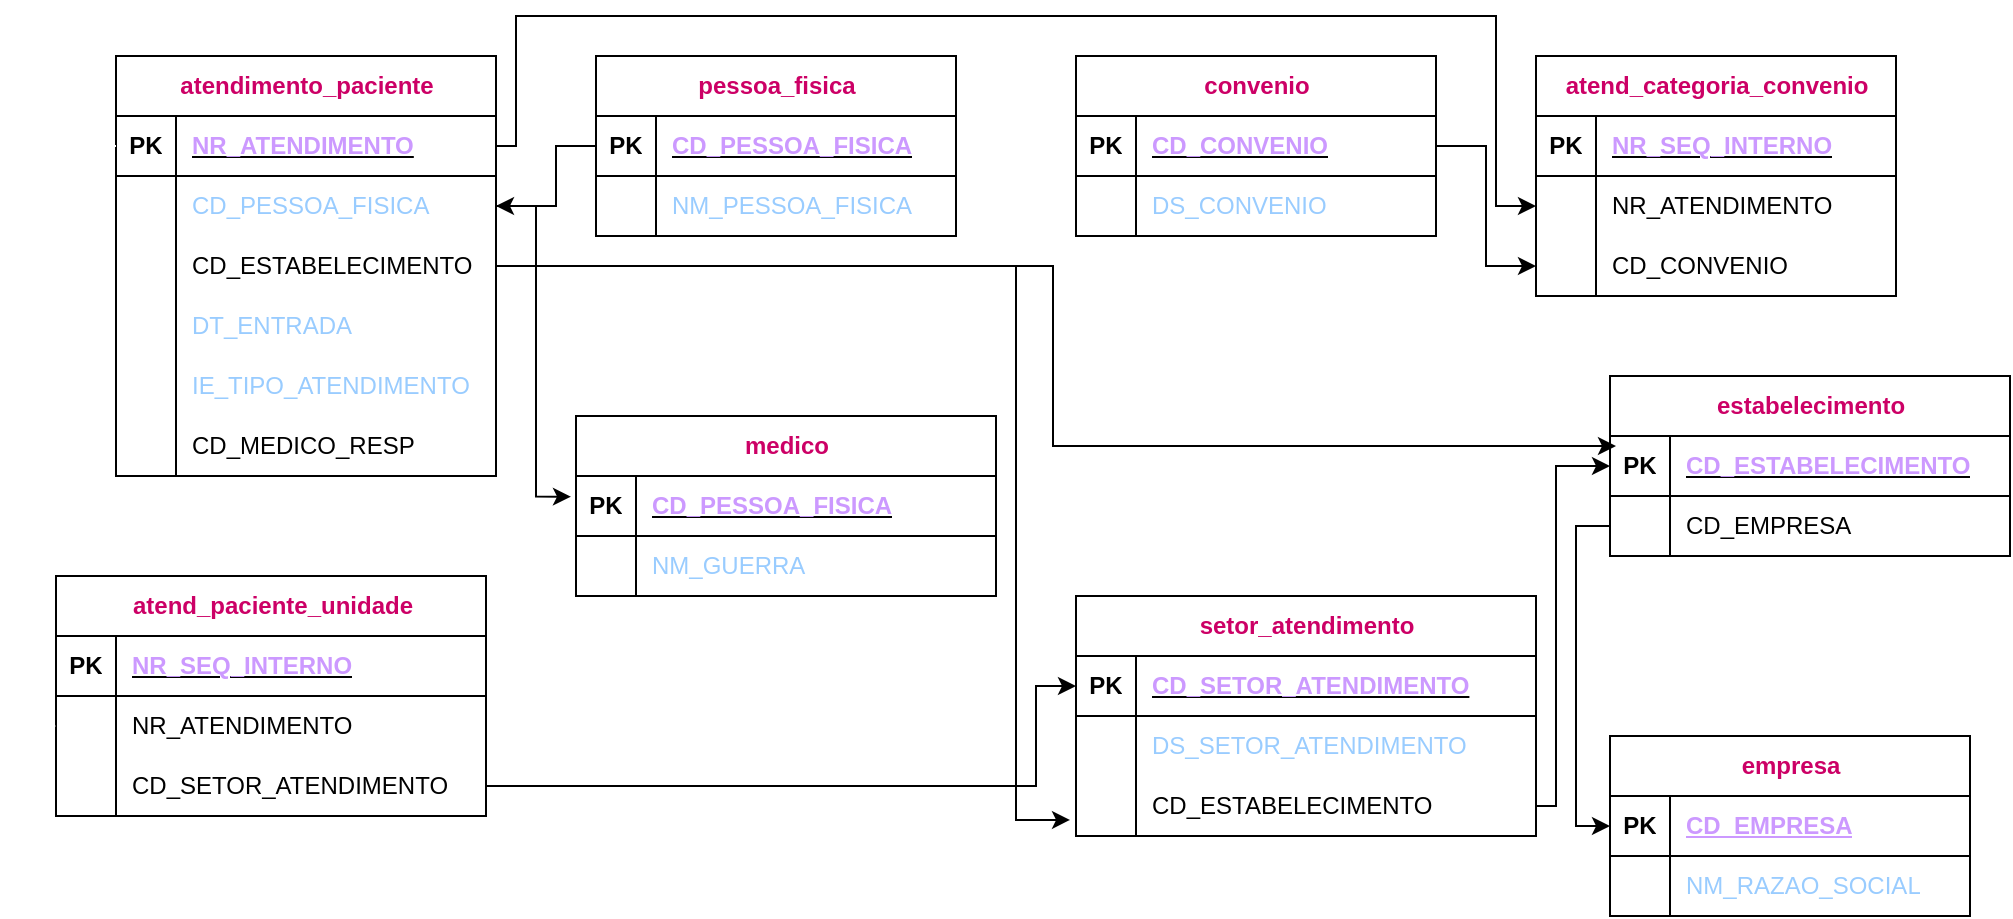 <mxfile version="21.5.0" type="github">
  <diagram name="Página-1" id="xwE3gCw2zt9sNgetXYCh">
    <mxGraphModel dx="1105" dy="508" grid="1" gridSize="10" guides="1" tooltips="1" connect="1" arrows="1" fold="1" page="1" pageScale="10" pageWidth="827" pageHeight="1169" math="0" shadow="0">
      <root>
        <mxCell id="0" />
        <mxCell id="1" parent="0" />
        <mxCell id="2dxyjzfSREotykZM_pI3-7" value="&lt;font color=&quot;#cc0066&quot;&gt;atendimento_paciente&lt;/font&gt;" style="shape=table;startSize=30;container=1;collapsible=1;childLayout=tableLayout;fixedRows=1;rowLines=0;fontStyle=1;align=center;resizeLast=1;html=1;" vertex="1" parent="1">
          <mxGeometry x="80" y="80" width="190" height="210" as="geometry" />
        </mxCell>
        <mxCell id="2dxyjzfSREotykZM_pI3-8" value="" style="shape=tableRow;horizontal=0;startSize=0;swimlaneHead=0;swimlaneBody=0;fillColor=none;collapsible=0;dropTarget=0;points=[[0,0.5],[1,0.5]];portConstraint=eastwest;top=0;left=0;right=0;bottom=1;" vertex="1" parent="2dxyjzfSREotykZM_pI3-7">
          <mxGeometry y="30" width="190" height="30" as="geometry" />
        </mxCell>
        <mxCell id="2dxyjzfSREotykZM_pI3-9" value="PK" style="shape=partialRectangle;connectable=0;fillColor=none;top=0;left=0;bottom=0;right=0;fontStyle=1;overflow=hidden;whiteSpace=wrap;html=1;" vertex="1" parent="2dxyjzfSREotykZM_pI3-8">
          <mxGeometry width="30" height="30" as="geometry">
            <mxRectangle width="30" height="30" as="alternateBounds" />
          </mxGeometry>
        </mxCell>
        <mxCell id="2dxyjzfSREotykZM_pI3-10" value="&lt;font color=&quot;#cc99ff&quot;&gt;NR_ATENDIMENTO&lt;/font&gt;" style="shape=partialRectangle;connectable=0;fillColor=none;top=0;left=0;bottom=0;right=0;align=left;spacingLeft=6;fontStyle=5;overflow=hidden;whiteSpace=wrap;html=1;" vertex="1" parent="2dxyjzfSREotykZM_pI3-8">
          <mxGeometry x="30" width="160" height="30" as="geometry">
            <mxRectangle width="160" height="30" as="alternateBounds" />
          </mxGeometry>
        </mxCell>
        <mxCell id="2dxyjzfSREotykZM_pI3-11" value="" style="shape=tableRow;horizontal=0;startSize=0;swimlaneHead=0;swimlaneBody=0;fillColor=none;collapsible=0;dropTarget=0;points=[[0,0.5],[1,0.5]];portConstraint=eastwest;top=0;left=0;right=0;bottom=0;" vertex="1" parent="2dxyjzfSREotykZM_pI3-7">
          <mxGeometry y="60" width="190" height="30" as="geometry" />
        </mxCell>
        <mxCell id="2dxyjzfSREotykZM_pI3-12" value="" style="shape=partialRectangle;connectable=0;fillColor=none;top=0;left=0;bottom=0;right=0;editable=1;overflow=hidden;whiteSpace=wrap;html=1;" vertex="1" parent="2dxyjzfSREotykZM_pI3-11">
          <mxGeometry width="30" height="30" as="geometry">
            <mxRectangle width="30" height="30" as="alternateBounds" />
          </mxGeometry>
        </mxCell>
        <mxCell id="2dxyjzfSREotykZM_pI3-13" value="&lt;font color=&quot;#99ccff&quot;&gt;CD_PESSOA_FISICA&lt;/font&gt;" style="shape=partialRectangle;connectable=0;fillColor=none;top=0;left=0;bottom=0;right=0;align=left;spacingLeft=6;overflow=hidden;whiteSpace=wrap;html=1;" vertex="1" parent="2dxyjzfSREotykZM_pI3-11">
          <mxGeometry x="30" width="160" height="30" as="geometry">
            <mxRectangle width="160" height="30" as="alternateBounds" />
          </mxGeometry>
        </mxCell>
        <mxCell id="2dxyjzfSREotykZM_pI3-14" value="" style="shape=tableRow;horizontal=0;startSize=0;swimlaneHead=0;swimlaneBody=0;fillColor=none;collapsible=0;dropTarget=0;points=[[0,0.5],[1,0.5]];portConstraint=eastwest;top=0;left=0;right=0;bottom=0;" vertex="1" parent="2dxyjzfSREotykZM_pI3-7">
          <mxGeometry y="90" width="190" height="30" as="geometry" />
        </mxCell>
        <mxCell id="2dxyjzfSREotykZM_pI3-15" value="" style="shape=partialRectangle;connectable=0;fillColor=none;top=0;left=0;bottom=0;right=0;editable=1;overflow=hidden;whiteSpace=wrap;html=1;" vertex="1" parent="2dxyjzfSREotykZM_pI3-14">
          <mxGeometry width="30" height="30" as="geometry">
            <mxRectangle width="30" height="30" as="alternateBounds" />
          </mxGeometry>
        </mxCell>
        <mxCell id="2dxyjzfSREotykZM_pI3-16" value="CD_ESTABELECIMENTO" style="shape=partialRectangle;connectable=0;fillColor=none;top=0;left=0;bottom=0;right=0;align=left;spacingLeft=6;overflow=hidden;whiteSpace=wrap;html=1;" vertex="1" parent="2dxyjzfSREotykZM_pI3-14">
          <mxGeometry x="30" width="160" height="30" as="geometry">
            <mxRectangle width="160" height="30" as="alternateBounds" />
          </mxGeometry>
        </mxCell>
        <mxCell id="2dxyjzfSREotykZM_pI3-17" value="" style="shape=tableRow;horizontal=0;startSize=0;swimlaneHead=0;swimlaneBody=0;fillColor=none;collapsible=0;dropTarget=0;points=[[0,0.5],[1,0.5]];portConstraint=eastwest;top=0;left=0;right=0;bottom=0;" vertex="1" parent="2dxyjzfSREotykZM_pI3-7">
          <mxGeometry y="120" width="190" height="30" as="geometry" />
        </mxCell>
        <mxCell id="2dxyjzfSREotykZM_pI3-18" value="" style="shape=partialRectangle;connectable=0;fillColor=none;top=0;left=0;bottom=0;right=0;editable=1;overflow=hidden;whiteSpace=wrap;html=1;" vertex="1" parent="2dxyjzfSREotykZM_pI3-17">
          <mxGeometry width="30" height="30" as="geometry">
            <mxRectangle width="30" height="30" as="alternateBounds" />
          </mxGeometry>
        </mxCell>
        <mxCell id="2dxyjzfSREotykZM_pI3-19" value="&lt;font color=&quot;#99ccff&quot;&gt;DT_ENTRADA&lt;/font&gt;" style="shape=partialRectangle;connectable=0;fillColor=none;top=0;left=0;bottom=0;right=0;align=left;spacingLeft=6;overflow=hidden;whiteSpace=wrap;html=1;" vertex="1" parent="2dxyjzfSREotykZM_pI3-17">
          <mxGeometry x="30" width="160" height="30" as="geometry">
            <mxRectangle width="160" height="30" as="alternateBounds" />
          </mxGeometry>
        </mxCell>
        <mxCell id="2dxyjzfSREotykZM_pI3-43" style="shape=tableRow;horizontal=0;startSize=0;swimlaneHead=0;swimlaneBody=0;fillColor=none;collapsible=0;dropTarget=0;points=[[0,0.5],[1,0.5]];portConstraint=eastwest;top=0;left=0;right=0;bottom=0;" vertex="1" parent="2dxyjzfSREotykZM_pI3-7">
          <mxGeometry y="150" width="190" height="30" as="geometry" />
        </mxCell>
        <mxCell id="2dxyjzfSREotykZM_pI3-44" style="shape=partialRectangle;connectable=0;fillColor=none;top=0;left=0;bottom=0;right=0;editable=1;overflow=hidden;whiteSpace=wrap;html=1;" vertex="1" parent="2dxyjzfSREotykZM_pI3-43">
          <mxGeometry width="30" height="30" as="geometry">
            <mxRectangle width="30" height="30" as="alternateBounds" />
          </mxGeometry>
        </mxCell>
        <mxCell id="2dxyjzfSREotykZM_pI3-45" value="&lt;font color=&quot;#99ccff&quot;&gt;IE_TIPO_ATENDIMENTO&lt;/font&gt;" style="shape=partialRectangle;connectable=0;fillColor=none;top=0;left=0;bottom=0;right=0;align=left;spacingLeft=6;overflow=hidden;whiteSpace=wrap;html=1;" vertex="1" parent="2dxyjzfSREotykZM_pI3-43">
          <mxGeometry x="30" width="160" height="30" as="geometry">
            <mxRectangle width="160" height="30" as="alternateBounds" />
          </mxGeometry>
        </mxCell>
        <mxCell id="2dxyjzfSREotykZM_pI3-40" style="shape=tableRow;horizontal=0;startSize=0;swimlaneHead=0;swimlaneBody=0;fillColor=none;collapsible=0;dropTarget=0;points=[[0,0.5],[1,0.5]];portConstraint=eastwest;top=0;left=0;right=0;bottom=0;" vertex="1" parent="2dxyjzfSREotykZM_pI3-7">
          <mxGeometry y="180" width="190" height="30" as="geometry" />
        </mxCell>
        <mxCell id="2dxyjzfSREotykZM_pI3-41" style="shape=partialRectangle;connectable=0;fillColor=none;top=0;left=0;bottom=0;right=0;editable=1;overflow=hidden;whiteSpace=wrap;html=1;" vertex="1" parent="2dxyjzfSREotykZM_pI3-40">
          <mxGeometry width="30" height="30" as="geometry">
            <mxRectangle width="30" height="30" as="alternateBounds" />
          </mxGeometry>
        </mxCell>
        <mxCell id="2dxyjzfSREotykZM_pI3-42" value="CD_MEDICO_RESP" style="shape=partialRectangle;connectable=0;fillColor=none;top=0;left=0;bottom=0;right=0;align=left;spacingLeft=6;overflow=hidden;whiteSpace=wrap;html=1;" vertex="1" parent="2dxyjzfSREotykZM_pI3-40">
          <mxGeometry x="30" width="160" height="30" as="geometry">
            <mxRectangle width="160" height="30" as="alternateBounds" />
          </mxGeometry>
        </mxCell>
        <mxCell id="2dxyjzfSREotykZM_pI3-20" value="&lt;font color=&quot;#cc0066&quot;&gt;pessoa_fisica&lt;/font&gt;" style="shape=table;startSize=30;container=1;collapsible=1;childLayout=tableLayout;fixedRows=1;rowLines=0;fontStyle=1;align=center;resizeLast=1;html=1;" vertex="1" parent="1">
          <mxGeometry x="320" y="80" width="180" height="90" as="geometry" />
        </mxCell>
        <mxCell id="2dxyjzfSREotykZM_pI3-21" value="" style="shape=tableRow;horizontal=0;startSize=0;swimlaneHead=0;swimlaneBody=0;fillColor=none;collapsible=0;dropTarget=0;points=[[0,0.5],[1,0.5]];portConstraint=eastwest;top=0;left=0;right=0;bottom=1;" vertex="1" parent="2dxyjzfSREotykZM_pI3-20">
          <mxGeometry y="30" width="180" height="30" as="geometry" />
        </mxCell>
        <mxCell id="2dxyjzfSREotykZM_pI3-22" value="PK" style="shape=partialRectangle;connectable=0;fillColor=none;top=0;left=0;bottom=0;right=0;fontStyle=1;overflow=hidden;whiteSpace=wrap;html=1;" vertex="1" parent="2dxyjzfSREotykZM_pI3-21">
          <mxGeometry width="30" height="30" as="geometry">
            <mxRectangle width="30" height="30" as="alternateBounds" />
          </mxGeometry>
        </mxCell>
        <mxCell id="2dxyjzfSREotykZM_pI3-23" value="&lt;font color=&quot;#cc99ff&quot;&gt;CD_PESSOA_FISICA&lt;/font&gt;" style="shape=partialRectangle;connectable=0;fillColor=none;top=0;left=0;bottom=0;right=0;align=left;spacingLeft=6;fontStyle=5;overflow=hidden;whiteSpace=wrap;html=1;" vertex="1" parent="2dxyjzfSREotykZM_pI3-21">
          <mxGeometry x="30" width="150" height="30" as="geometry">
            <mxRectangle width="150" height="30" as="alternateBounds" />
          </mxGeometry>
        </mxCell>
        <mxCell id="2dxyjzfSREotykZM_pI3-24" value="" style="shape=tableRow;horizontal=0;startSize=0;swimlaneHead=0;swimlaneBody=0;fillColor=none;collapsible=0;dropTarget=0;points=[[0,0.5],[1,0.5]];portConstraint=eastwest;top=0;left=0;right=0;bottom=0;" vertex="1" parent="2dxyjzfSREotykZM_pI3-20">
          <mxGeometry y="60" width="180" height="30" as="geometry" />
        </mxCell>
        <mxCell id="2dxyjzfSREotykZM_pI3-25" value="" style="shape=partialRectangle;connectable=0;fillColor=none;top=0;left=0;bottom=0;right=0;editable=1;overflow=hidden;whiteSpace=wrap;html=1;" vertex="1" parent="2dxyjzfSREotykZM_pI3-24">
          <mxGeometry width="30" height="30" as="geometry">
            <mxRectangle width="30" height="30" as="alternateBounds" />
          </mxGeometry>
        </mxCell>
        <mxCell id="2dxyjzfSREotykZM_pI3-26" value="&lt;font color=&quot;#99ccff&quot;&gt;NM_PESSOA_FISICA&lt;/font&gt;" style="shape=partialRectangle;connectable=0;fillColor=none;top=0;left=0;bottom=0;right=0;align=left;spacingLeft=6;overflow=hidden;whiteSpace=wrap;html=1;" vertex="1" parent="2dxyjzfSREotykZM_pI3-24">
          <mxGeometry x="30" width="150" height="30" as="geometry">
            <mxRectangle width="150" height="30" as="alternateBounds" />
          </mxGeometry>
        </mxCell>
        <mxCell id="2dxyjzfSREotykZM_pI3-46" value="&lt;font color=&quot;#cc0066&quot;&gt;medico&lt;/font&gt;" style="shape=table;startSize=30;container=1;collapsible=1;childLayout=tableLayout;fixedRows=1;rowLines=0;fontStyle=1;align=center;resizeLast=1;html=1;" vertex="1" parent="1">
          <mxGeometry x="310" y="260" width="210" height="90" as="geometry" />
        </mxCell>
        <mxCell id="2dxyjzfSREotykZM_pI3-47" value="" style="shape=tableRow;horizontal=0;startSize=0;swimlaneHead=0;swimlaneBody=0;fillColor=none;collapsible=0;dropTarget=0;points=[[0,0.5],[1,0.5]];portConstraint=eastwest;top=0;left=0;right=0;bottom=1;" vertex="1" parent="2dxyjzfSREotykZM_pI3-46">
          <mxGeometry y="30" width="210" height="30" as="geometry" />
        </mxCell>
        <mxCell id="2dxyjzfSREotykZM_pI3-48" value="PK" style="shape=partialRectangle;connectable=0;fillColor=none;top=0;left=0;bottom=0;right=0;fontStyle=1;overflow=hidden;whiteSpace=wrap;html=1;" vertex="1" parent="2dxyjzfSREotykZM_pI3-47">
          <mxGeometry width="30" height="30" as="geometry">
            <mxRectangle width="30" height="30" as="alternateBounds" />
          </mxGeometry>
        </mxCell>
        <mxCell id="2dxyjzfSREotykZM_pI3-49" value="&lt;font color=&quot;#cc99ff&quot;&gt;CD_PESSOA_FISICA&lt;/font&gt;" style="shape=partialRectangle;connectable=0;fillColor=none;top=0;left=0;bottom=0;right=0;align=left;spacingLeft=6;fontStyle=5;overflow=hidden;whiteSpace=wrap;html=1;" vertex="1" parent="2dxyjzfSREotykZM_pI3-47">
          <mxGeometry x="30" width="180" height="30" as="geometry">
            <mxRectangle width="180" height="30" as="alternateBounds" />
          </mxGeometry>
        </mxCell>
        <mxCell id="2dxyjzfSREotykZM_pI3-50" value="" style="shape=tableRow;horizontal=0;startSize=0;swimlaneHead=0;swimlaneBody=0;fillColor=none;collapsible=0;dropTarget=0;points=[[0,0.5],[1,0.5]];portConstraint=eastwest;top=0;left=0;right=0;bottom=0;" vertex="1" parent="2dxyjzfSREotykZM_pI3-46">
          <mxGeometry y="60" width="210" height="30" as="geometry" />
        </mxCell>
        <mxCell id="2dxyjzfSREotykZM_pI3-51" value="" style="shape=partialRectangle;connectable=0;fillColor=none;top=0;left=0;bottom=0;right=0;editable=1;overflow=hidden;whiteSpace=wrap;html=1;" vertex="1" parent="2dxyjzfSREotykZM_pI3-50">
          <mxGeometry width="30" height="30" as="geometry">
            <mxRectangle width="30" height="30" as="alternateBounds" />
          </mxGeometry>
        </mxCell>
        <mxCell id="2dxyjzfSREotykZM_pI3-52" value="&lt;font color=&quot;#99ccff&quot;&gt;NM_GUERRA&lt;/font&gt;" style="shape=partialRectangle;connectable=0;fillColor=none;top=0;left=0;bottom=0;right=0;align=left;spacingLeft=6;overflow=hidden;whiteSpace=wrap;html=1;" vertex="1" parent="2dxyjzfSREotykZM_pI3-50">
          <mxGeometry x="30" width="180" height="30" as="geometry">
            <mxRectangle width="180" height="30" as="alternateBounds" />
          </mxGeometry>
        </mxCell>
        <mxCell id="2dxyjzfSREotykZM_pI3-59" value="&lt;font color=&quot;#cc0066&quot;&gt;atend_paciente_unidade&lt;/font&gt;" style="shape=table;startSize=30;container=1;collapsible=1;childLayout=tableLayout;fixedRows=1;rowLines=0;fontStyle=1;align=center;resizeLast=1;html=1;" vertex="1" parent="1">
          <mxGeometry x="50" y="340" width="215" height="120" as="geometry" />
        </mxCell>
        <mxCell id="2dxyjzfSREotykZM_pI3-60" value="" style="shape=tableRow;horizontal=0;startSize=0;swimlaneHead=0;swimlaneBody=0;fillColor=none;collapsible=0;dropTarget=0;points=[[0,0.5],[1,0.5]];portConstraint=eastwest;top=0;left=0;right=0;bottom=1;" vertex="1" parent="2dxyjzfSREotykZM_pI3-59">
          <mxGeometry y="30" width="215" height="30" as="geometry" />
        </mxCell>
        <mxCell id="2dxyjzfSREotykZM_pI3-61" value="PK" style="shape=partialRectangle;connectable=0;fillColor=none;top=0;left=0;bottom=0;right=0;fontStyle=1;overflow=hidden;whiteSpace=wrap;html=1;" vertex="1" parent="2dxyjzfSREotykZM_pI3-60">
          <mxGeometry width="30" height="30" as="geometry">
            <mxRectangle width="30" height="30" as="alternateBounds" />
          </mxGeometry>
        </mxCell>
        <mxCell id="2dxyjzfSREotykZM_pI3-62" value="&lt;font color=&quot;#cc99ff&quot;&gt;NR_SEQ_INTERNO&lt;/font&gt;" style="shape=partialRectangle;connectable=0;fillColor=none;top=0;left=0;bottom=0;right=0;align=left;spacingLeft=6;fontStyle=5;overflow=hidden;whiteSpace=wrap;html=1;" vertex="1" parent="2dxyjzfSREotykZM_pI3-60">
          <mxGeometry x="30" width="185" height="30" as="geometry">
            <mxRectangle width="185" height="30" as="alternateBounds" />
          </mxGeometry>
        </mxCell>
        <mxCell id="2dxyjzfSREotykZM_pI3-63" value="" style="shape=tableRow;horizontal=0;startSize=0;swimlaneHead=0;swimlaneBody=0;fillColor=none;collapsible=0;dropTarget=0;points=[[0,0.5],[1,0.5]];portConstraint=eastwest;top=0;left=0;right=0;bottom=0;" vertex="1" parent="2dxyjzfSREotykZM_pI3-59">
          <mxGeometry y="60" width="215" height="30" as="geometry" />
        </mxCell>
        <mxCell id="2dxyjzfSREotykZM_pI3-64" value="" style="shape=partialRectangle;connectable=0;fillColor=none;top=0;left=0;bottom=0;right=0;editable=1;overflow=hidden;whiteSpace=wrap;html=1;" vertex="1" parent="2dxyjzfSREotykZM_pI3-63">
          <mxGeometry width="30" height="30" as="geometry">
            <mxRectangle width="30" height="30" as="alternateBounds" />
          </mxGeometry>
        </mxCell>
        <mxCell id="2dxyjzfSREotykZM_pI3-65" value="NR_ATENDIMENTO" style="shape=partialRectangle;connectable=0;fillColor=none;top=0;left=0;bottom=0;right=0;align=left;spacingLeft=6;overflow=hidden;whiteSpace=wrap;html=1;" vertex="1" parent="2dxyjzfSREotykZM_pI3-63">
          <mxGeometry x="30" width="185" height="30" as="geometry">
            <mxRectangle width="185" height="30" as="alternateBounds" />
          </mxGeometry>
        </mxCell>
        <mxCell id="2dxyjzfSREotykZM_pI3-66" value="" style="shape=tableRow;horizontal=0;startSize=0;swimlaneHead=0;swimlaneBody=0;fillColor=none;collapsible=0;dropTarget=0;points=[[0,0.5],[1,0.5]];portConstraint=eastwest;top=0;left=0;right=0;bottom=0;" vertex="1" parent="2dxyjzfSREotykZM_pI3-59">
          <mxGeometry y="90" width="215" height="30" as="geometry" />
        </mxCell>
        <mxCell id="2dxyjzfSREotykZM_pI3-67" value="" style="shape=partialRectangle;connectable=0;fillColor=none;top=0;left=0;bottom=0;right=0;editable=1;overflow=hidden;whiteSpace=wrap;html=1;" vertex="1" parent="2dxyjzfSREotykZM_pI3-66">
          <mxGeometry width="30" height="30" as="geometry">
            <mxRectangle width="30" height="30" as="alternateBounds" />
          </mxGeometry>
        </mxCell>
        <mxCell id="2dxyjzfSREotykZM_pI3-68" value="CD_SETOR_ATENDIMENTO" style="shape=partialRectangle;connectable=0;fillColor=none;top=0;left=0;bottom=0;right=0;align=left;spacingLeft=6;overflow=hidden;whiteSpace=wrap;html=1;" vertex="1" parent="2dxyjzfSREotykZM_pI3-66">
          <mxGeometry x="30" width="185" height="30" as="geometry">
            <mxRectangle width="185" height="30" as="alternateBounds" />
          </mxGeometry>
        </mxCell>
        <mxCell id="2dxyjzfSREotykZM_pI3-72" value="&lt;font color=&quot;#cc0066&quot;&gt;convenio&lt;/font&gt;" style="shape=table;startSize=30;container=1;collapsible=1;childLayout=tableLayout;fixedRows=1;rowLines=0;fontStyle=1;align=center;resizeLast=1;html=1;" vertex="1" parent="1">
          <mxGeometry x="560" y="80" width="180" height="90" as="geometry" />
        </mxCell>
        <mxCell id="2dxyjzfSREotykZM_pI3-73" value="" style="shape=tableRow;horizontal=0;startSize=0;swimlaneHead=0;swimlaneBody=0;fillColor=none;collapsible=0;dropTarget=0;points=[[0,0.5],[1,0.5]];portConstraint=eastwest;top=0;left=0;right=0;bottom=1;" vertex="1" parent="2dxyjzfSREotykZM_pI3-72">
          <mxGeometry y="30" width="180" height="30" as="geometry" />
        </mxCell>
        <mxCell id="2dxyjzfSREotykZM_pI3-74" value="PK" style="shape=partialRectangle;connectable=0;fillColor=none;top=0;left=0;bottom=0;right=0;fontStyle=1;overflow=hidden;whiteSpace=wrap;html=1;" vertex="1" parent="2dxyjzfSREotykZM_pI3-73">
          <mxGeometry width="30" height="30" as="geometry">
            <mxRectangle width="30" height="30" as="alternateBounds" />
          </mxGeometry>
        </mxCell>
        <mxCell id="2dxyjzfSREotykZM_pI3-75" value="&lt;font color=&quot;#cc99ff&quot;&gt;CD_CONVENIO&lt;/font&gt;" style="shape=partialRectangle;connectable=0;fillColor=none;top=0;left=0;bottom=0;right=0;align=left;spacingLeft=6;fontStyle=5;overflow=hidden;whiteSpace=wrap;html=1;" vertex="1" parent="2dxyjzfSREotykZM_pI3-73">
          <mxGeometry x="30" width="150" height="30" as="geometry">
            <mxRectangle width="150" height="30" as="alternateBounds" />
          </mxGeometry>
        </mxCell>
        <mxCell id="2dxyjzfSREotykZM_pI3-76" value="" style="shape=tableRow;horizontal=0;startSize=0;swimlaneHead=0;swimlaneBody=0;fillColor=none;collapsible=0;dropTarget=0;points=[[0,0.5],[1,0.5]];portConstraint=eastwest;top=0;left=0;right=0;bottom=0;" vertex="1" parent="2dxyjzfSREotykZM_pI3-72">
          <mxGeometry y="60" width="180" height="30" as="geometry" />
        </mxCell>
        <mxCell id="2dxyjzfSREotykZM_pI3-77" value="" style="shape=partialRectangle;connectable=0;fillColor=none;top=0;left=0;bottom=0;right=0;editable=1;overflow=hidden;whiteSpace=wrap;html=1;" vertex="1" parent="2dxyjzfSREotykZM_pI3-76">
          <mxGeometry width="30" height="30" as="geometry">
            <mxRectangle width="30" height="30" as="alternateBounds" />
          </mxGeometry>
        </mxCell>
        <mxCell id="2dxyjzfSREotykZM_pI3-78" value="&lt;font color=&quot;#99ccff&quot;&gt;DS_CONVENIO&lt;/font&gt;" style="shape=partialRectangle;connectable=0;fillColor=none;top=0;left=0;bottom=0;right=0;align=left;spacingLeft=6;overflow=hidden;whiteSpace=wrap;html=1;" vertex="1" parent="2dxyjzfSREotykZM_pI3-76">
          <mxGeometry x="30" width="150" height="30" as="geometry">
            <mxRectangle width="150" height="30" as="alternateBounds" />
          </mxGeometry>
        </mxCell>
        <mxCell id="2dxyjzfSREotykZM_pI3-85" value="&lt;font color=&quot;#cc0066&quot;&gt;setor_atendimento&lt;/font&gt;" style="shape=table;startSize=30;container=1;collapsible=1;childLayout=tableLayout;fixedRows=1;rowLines=0;fontStyle=1;align=center;resizeLast=1;html=1;" vertex="1" parent="1">
          <mxGeometry x="560" y="350" width="230" height="120" as="geometry">
            <mxRectangle x="560" y="350" width="150" height="30" as="alternateBounds" />
          </mxGeometry>
        </mxCell>
        <mxCell id="2dxyjzfSREotykZM_pI3-86" value="" style="shape=tableRow;horizontal=0;startSize=0;swimlaneHead=0;swimlaneBody=0;fillColor=none;collapsible=0;dropTarget=0;points=[[0,0.5],[1,0.5]];portConstraint=eastwest;top=0;left=0;right=0;bottom=1;" vertex="1" parent="2dxyjzfSREotykZM_pI3-85">
          <mxGeometry y="30" width="230" height="30" as="geometry" />
        </mxCell>
        <mxCell id="2dxyjzfSREotykZM_pI3-87" value="PK" style="shape=partialRectangle;connectable=0;fillColor=none;top=0;left=0;bottom=0;right=0;fontStyle=1;overflow=hidden;whiteSpace=wrap;html=1;" vertex="1" parent="2dxyjzfSREotykZM_pI3-86">
          <mxGeometry width="30" height="30" as="geometry">
            <mxRectangle width="30" height="30" as="alternateBounds" />
          </mxGeometry>
        </mxCell>
        <mxCell id="2dxyjzfSREotykZM_pI3-88" value="&lt;font color=&quot;#cc99ff&quot;&gt;CD_SETOR_ATENDIMENTO&lt;/font&gt;" style="shape=partialRectangle;connectable=0;fillColor=none;top=0;left=0;bottom=0;right=0;align=left;spacingLeft=6;fontStyle=5;overflow=hidden;whiteSpace=wrap;html=1;" vertex="1" parent="2dxyjzfSREotykZM_pI3-86">
          <mxGeometry x="30" width="200" height="30" as="geometry">
            <mxRectangle width="200" height="30" as="alternateBounds" />
          </mxGeometry>
        </mxCell>
        <mxCell id="2dxyjzfSREotykZM_pI3-89" value="" style="shape=tableRow;horizontal=0;startSize=0;swimlaneHead=0;swimlaneBody=0;fillColor=none;collapsible=0;dropTarget=0;points=[[0,0.5],[1,0.5]];portConstraint=eastwest;top=0;left=0;right=0;bottom=0;" vertex="1" parent="2dxyjzfSREotykZM_pI3-85">
          <mxGeometry y="60" width="230" height="30" as="geometry" />
        </mxCell>
        <mxCell id="2dxyjzfSREotykZM_pI3-90" value="" style="shape=partialRectangle;connectable=0;fillColor=none;top=0;left=0;bottom=0;right=0;editable=1;overflow=hidden;whiteSpace=wrap;html=1;" vertex="1" parent="2dxyjzfSREotykZM_pI3-89">
          <mxGeometry width="30" height="30" as="geometry">
            <mxRectangle width="30" height="30" as="alternateBounds" />
          </mxGeometry>
        </mxCell>
        <mxCell id="2dxyjzfSREotykZM_pI3-91" value="&lt;font color=&quot;#99ccff&quot;&gt;DS_SETOR_ATENDIMENTO&lt;/font&gt;" style="shape=partialRectangle;connectable=0;fillColor=none;top=0;left=0;bottom=0;right=0;align=left;spacingLeft=6;overflow=hidden;whiteSpace=wrap;html=1;" vertex="1" parent="2dxyjzfSREotykZM_pI3-89">
          <mxGeometry x="30" width="200" height="30" as="geometry">
            <mxRectangle width="200" height="30" as="alternateBounds" />
          </mxGeometry>
        </mxCell>
        <mxCell id="2dxyjzfSREotykZM_pI3-148" style="shape=tableRow;horizontal=0;startSize=0;swimlaneHead=0;swimlaneBody=0;fillColor=none;collapsible=0;dropTarget=0;points=[[0,0.5],[1,0.5]];portConstraint=eastwest;top=0;left=0;right=0;bottom=0;" vertex="1" parent="2dxyjzfSREotykZM_pI3-85">
          <mxGeometry y="90" width="230" height="30" as="geometry" />
        </mxCell>
        <mxCell id="2dxyjzfSREotykZM_pI3-149" style="shape=partialRectangle;connectable=0;fillColor=none;top=0;left=0;bottom=0;right=0;editable=1;overflow=hidden;whiteSpace=wrap;html=1;" vertex="1" parent="2dxyjzfSREotykZM_pI3-148">
          <mxGeometry width="30" height="30" as="geometry">
            <mxRectangle width="30" height="30" as="alternateBounds" />
          </mxGeometry>
        </mxCell>
        <mxCell id="2dxyjzfSREotykZM_pI3-150" value="CD_ESTABELECIMENTO" style="shape=partialRectangle;connectable=0;fillColor=none;top=0;left=0;bottom=0;right=0;align=left;spacingLeft=6;overflow=hidden;whiteSpace=wrap;html=1;" vertex="1" parent="2dxyjzfSREotykZM_pI3-148">
          <mxGeometry x="30" width="200" height="30" as="geometry">
            <mxRectangle width="200" height="30" as="alternateBounds" />
          </mxGeometry>
        </mxCell>
        <mxCell id="2dxyjzfSREotykZM_pI3-98" value="&lt;font color=&quot;#cc0066&quot;&gt;atend_categoria_convenio&lt;/font&gt;" style="shape=table;startSize=30;container=1;collapsible=1;childLayout=tableLayout;fixedRows=1;rowLines=0;fontStyle=1;align=center;resizeLast=1;html=1;" vertex="1" parent="1">
          <mxGeometry x="790" y="80" width="180" height="120" as="geometry" />
        </mxCell>
        <mxCell id="2dxyjzfSREotykZM_pI3-99" value="" style="shape=tableRow;horizontal=0;startSize=0;swimlaneHead=0;swimlaneBody=0;fillColor=none;collapsible=0;dropTarget=0;points=[[0,0.5],[1,0.5]];portConstraint=eastwest;top=0;left=0;right=0;bottom=1;" vertex="1" parent="2dxyjzfSREotykZM_pI3-98">
          <mxGeometry y="30" width="180" height="30" as="geometry" />
        </mxCell>
        <mxCell id="2dxyjzfSREotykZM_pI3-100" value="PK" style="shape=partialRectangle;connectable=0;fillColor=none;top=0;left=0;bottom=0;right=0;fontStyle=1;overflow=hidden;whiteSpace=wrap;html=1;" vertex="1" parent="2dxyjzfSREotykZM_pI3-99">
          <mxGeometry width="30" height="30" as="geometry">
            <mxRectangle width="30" height="30" as="alternateBounds" />
          </mxGeometry>
        </mxCell>
        <mxCell id="2dxyjzfSREotykZM_pI3-101" value="&lt;font color=&quot;#cc99ff&quot;&gt;NR_SEQ_INTERNO&lt;/font&gt;" style="shape=partialRectangle;connectable=0;fillColor=none;top=0;left=0;bottom=0;right=0;align=left;spacingLeft=6;fontStyle=5;overflow=hidden;whiteSpace=wrap;html=1;" vertex="1" parent="2dxyjzfSREotykZM_pI3-99">
          <mxGeometry x="30" width="150" height="30" as="geometry">
            <mxRectangle width="150" height="30" as="alternateBounds" />
          </mxGeometry>
        </mxCell>
        <mxCell id="2dxyjzfSREotykZM_pI3-102" value="" style="shape=tableRow;horizontal=0;startSize=0;swimlaneHead=0;swimlaneBody=0;fillColor=none;collapsible=0;dropTarget=0;points=[[0,0.5],[1,0.5]];portConstraint=eastwest;top=0;left=0;right=0;bottom=0;" vertex="1" parent="2dxyjzfSREotykZM_pI3-98">
          <mxGeometry y="60" width="180" height="30" as="geometry" />
        </mxCell>
        <mxCell id="2dxyjzfSREotykZM_pI3-103" value="" style="shape=partialRectangle;connectable=0;fillColor=none;top=0;left=0;bottom=0;right=0;editable=1;overflow=hidden;whiteSpace=wrap;html=1;" vertex="1" parent="2dxyjzfSREotykZM_pI3-102">
          <mxGeometry width="30" height="30" as="geometry">
            <mxRectangle width="30" height="30" as="alternateBounds" />
          </mxGeometry>
        </mxCell>
        <mxCell id="2dxyjzfSREotykZM_pI3-104" value="NR_ATENDIMENTO" style="shape=partialRectangle;connectable=0;fillColor=none;top=0;left=0;bottom=0;right=0;align=left;spacingLeft=6;overflow=hidden;whiteSpace=wrap;html=1;" vertex="1" parent="2dxyjzfSREotykZM_pI3-102">
          <mxGeometry x="30" width="150" height="30" as="geometry">
            <mxRectangle width="150" height="30" as="alternateBounds" />
          </mxGeometry>
        </mxCell>
        <mxCell id="2dxyjzfSREotykZM_pI3-105" value="" style="shape=tableRow;horizontal=0;startSize=0;swimlaneHead=0;swimlaneBody=0;fillColor=none;collapsible=0;dropTarget=0;points=[[0,0.5],[1,0.5]];portConstraint=eastwest;top=0;left=0;right=0;bottom=0;" vertex="1" parent="2dxyjzfSREotykZM_pI3-98">
          <mxGeometry y="90" width="180" height="30" as="geometry" />
        </mxCell>
        <mxCell id="2dxyjzfSREotykZM_pI3-106" value="" style="shape=partialRectangle;connectable=0;fillColor=none;top=0;left=0;bottom=0;right=0;editable=1;overflow=hidden;whiteSpace=wrap;html=1;" vertex="1" parent="2dxyjzfSREotykZM_pI3-105">
          <mxGeometry width="30" height="30" as="geometry">
            <mxRectangle width="30" height="30" as="alternateBounds" />
          </mxGeometry>
        </mxCell>
        <mxCell id="2dxyjzfSREotykZM_pI3-107" value="CD_CONVENIO" style="shape=partialRectangle;connectable=0;fillColor=none;top=0;left=0;bottom=0;right=0;align=left;spacingLeft=6;overflow=hidden;whiteSpace=wrap;html=1;" vertex="1" parent="2dxyjzfSREotykZM_pI3-105">
          <mxGeometry x="30" width="150" height="30" as="geometry">
            <mxRectangle width="150" height="30" as="alternateBounds" />
          </mxGeometry>
        </mxCell>
        <mxCell id="2dxyjzfSREotykZM_pI3-124" style="edgeStyle=orthogonalEdgeStyle;rounded=0;orthogonalLoop=1;jettySize=auto;html=1;exitX=1;exitY=0.5;exitDx=0;exitDy=0;entryX=0;entryY=0.5;entryDx=0;entryDy=0;" edge="1" parent="1" source="2dxyjzfSREotykZM_pI3-73" target="2dxyjzfSREotykZM_pI3-105">
          <mxGeometry relative="1" as="geometry" />
        </mxCell>
        <mxCell id="2dxyjzfSREotykZM_pI3-128" style="edgeStyle=orthogonalEdgeStyle;rounded=0;orthogonalLoop=1;jettySize=auto;html=1;exitX=0;exitY=0.5;exitDx=0;exitDy=0;" edge="1" parent="1" source="2dxyjzfSREotykZM_pI3-21" target="2dxyjzfSREotykZM_pI3-11">
          <mxGeometry relative="1" as="geometry">
            <Array as="points">
              <mxPoint x="300" y="125" />
              <mxPoint x="300" y="155" />
            </Array>
          </mxGeometry>
        </mxCell>
        <mxCell id="2dxyjzfSREotykZM_pI3-130" style="edgeStyle=orthogonalEdgeStyle;rounded=0;orthogonalLoop=1;jettySize=auto;html=1;exitX=0;exitY=0.5;exitDx=0;exitDy=0;entryX=0;entryY=0.5;entryDx=0;entryDy=0;strokeColor=#FFFFFF;" edge="1" parent="1" source="2dxyjzfSREotykZM_pI3-8" target="2dxyjzfSREotykZM_pI3-63">
          <mxGeometry relative="1" as="geometry" />
        </mxCell>
        <mxCell id="2dxyjzfSREotykZM_pI3-132" style="edgeStyle=orthogonalEdgeStyle;rounded=0;orthogonalLoop=1;jettySize=auto;html=1;exitX=1;exitY=0.5;exitDx=0;exitDy=0;entryX=-0.012;entryY=0.344;entryDx=0;entryDy=0;entryPerimeter=0;" edge="1" parent="1" source="2dxyjzfSREotykZM_pI3-11" target="2dxyjzfSREotykZM_pI3-47">
          <mxGeometry relative="1" as="geometry">
            <mxPoint x="310" y="300" as="targetPoint" />
            <Array as="points">
              <mxPoint x="290" y="155" />
              <mxPoint x="290" y="300" />
            </Array>
          </mxGeometry>
        </mxCell>
        <mxCell id="2dxyjzfSREotykZM_pI3-133" style="edgeStyle=orthogonalEdgeStyle;rounded=0;orthogonalLoop=1;jettySize=auto;html=1;exitX=1;exitY=0.5;exitDx=0;exitDy=0;entryX=0;entryY=0.5;entryDx=0;entryDy=0;" edge="1" parent="1" source="2dxyjzfSREotykZM_pI3-8" target="2dxyjzfSREotykZM_pI3-102">
          <mxGeometry relative="1" as="geometry">
            <Array as="points">
              <mxPoint x="280" y="125" />
              <mxPoint x="280" y="60" />
              <mxPoint x="770" y="60" />
              <mxPoint x="770" y="155" />
            </Array>
          </mxGeometry>
        </mxCell>
        <mxCell id="2dxyjzfSREotykZM_pI3-134" style="edgeStyle=orthogonalEdgeStyle;rounded=0;orthogonalLoop=1;jettySize=auto;html=1;entryX=0;entryY=0.5;entryDx=0;entryDy=0;" edge="1" parent="1" source="2dxyjzfSREotykZM_pI3-66" target="2dxyjzfSREotykZM_pI3-86">
          <mxGeometry relative="1" as="geometry">
            <Array as="points">
              <mxPoint x="540" y="445" />
              <mxPoint x="540" y="395" />
            </Array>
          </mxGeometry>
        </mxCell>
        <mxCell id="2dxyjzfSREotykZM_pI3-135" value="&lt;font color=&quot;#cc0066&quot;&gt;empresa&lt;/font&gt;" style="shape=table;startSize=30;container=1;collapsible=1;childLayout=tableLayout;fixedRows=1;rowLines=0;fontStyle=1;align=center;resizeLast=1;html=1;" vertex="1" parent="1">
          <mxGeometry x="827" y="420" width="180" height="90" as="geometry" />
        </mxCell>
        <mxCell id="2dxyjzfSREotykZM_pI3-136" value="" style="shape=tableRow;horizontal=0;startSize=0;swimlaneHead=0;swimlaneBody=0;fillColor=none;collapsible=0;dropTarget=0;points=[[0,0.5],[1,0.5]];portConstraint=eastwest;top=0;left=0;right=0;bottom=1;" vertex="1" parent="2dxyjzfSREotykZM_pI3-135">
          <mxGeometry y="30" width="180" height="30" as="geometry" />
        </mxCell>
        <mxCell id="2dxyjzfSREotykZM_pI3-137" value="PK" style="shape=partialRectangle;connectable=0;fillColor=none;top=0;left=0;bottom=0;right=0;fontStyle=1;overflow=hidden;whiteSpace=wrap;html=1;" vertex="1" parent="2dxyjzfSREotykZM_pI3-136">
          <mxGeometry width="30" height="30" as="geometry">
            <mxRectangle width="30" height="30" as="alternateBounds" />
          </mxGeometry>
        </mxCell>
        <mxCell id="2dxyjzfSREotykZM_pI3-138" value="CD_EMPRESA" style="shape=partialRectangle;connectable=0;fillColor=none;top=0;left=0;bottom=0;right=0;align=left;spacingLeft=6;fontStyle=5;overflow=hidden;whiteSpace=wrap;html=1;fontColor=#CC99FF;" vertex="1" parent="2dxyjzfSREotykZM_pI3-136">
          <mxGeometry x="30" width="150" height="30" as="geometry">
            <mxRectangle width="150" height="30" as="alternateBounds" />
          </mxGeometry>
        </mxCell>
        <mxCell id="2dxyjzfSREotykZM_pI3-139" value="" style="shape=tableRow;horizontal=0;startSize=0;swimlaneHead=0;swimlaneBody=0;fillColor=none;collapsible=0;dropTarget=0;points=[[0,0.5],[1,0.5]];portConstraint=eastwest;top=0;left=0;right=0;bottom=0;" vertex="1" parent="2dxyjzfSREotykZM_pI3-135">
          <mxGeometry y="60" width="180" height="30" as="geometry" />
        </mxCell>
        <mxCell id="2dxyjzfSREotykZM_pI3-140" value="" style="shape=partialRectangle;connectable=0;fillColor=none;top=0;left=0;bottom=0;right=0;editable=1;overflow=hidden;whiteSpace=wrap;html=1;" vertex="1" parent="2dxyjzfSREotykZM_pI3-139">
          <mxGeometry width="30" height="30" as="geometry">
            <mxRectangle width="30" height="30" as="alternateBounds" />
          </mxGeometry>
        </mxCell>
        <mxCell id="2dxyjzfSREotykZM_pI3-141" value="NM_RAZAO_SOCIAL" style="shape=partialRectangle;connectable=0;fillColor=none;top=0;left=0;bottom=0;right=0;align=left;spacingLeft=6;overflow=hidden;whiteSpace=wrap;html=1;fontColor=#99CCFF;" vertex="1" parent="2dxyjzfSREotykZM_pI3-139">
          <mxGeometry x="30" width="150" height="30" as="geometry">
            <mxRectangle width="150" height="30" as="alternateBounds" />
          </mxGeometry>
        </mxCell>
        <mxCell id="2dxyjzfSREotykZM_pI3-151" style="edgeStyle=orthogonalEdgeStyle;rounded=0;orthogonalLoop=1;jettySize=auto;html=1;exitX=1;exitY=0.5;exitDx=0;exitDy=0;entryX=-0.013;entryY=0.733;entryDx=0;entryDy=0;entryPerimeter=0;" edge="1" parent="1" source="2dxyjzfSREotykZM_pI3-14" target="2dxyjzfSREotykZM_pI3-148">
          <mxGeometry relative="1" as="geometry">
            <Array as="points">
              <mxPoint x="530" y="185" />
              <mxPoint x="530" y="462" />
            </Array>
          </mxGeometry>
        </mxCell>
        <mxCell id="2dxyjzfSREotykZM_pI3-152" value="&lt;font color=&quot;#cc0066&quot;&gt;estabelecimento&lt;/font&gt;" style="shape=table;startSize=30;container=1;collapsible=1;childLayout=tableLayout;fixedRows=1;rowLines=0;fontStyle=1;align=center;resizeLast=1;html=1;" vertex="1" parent="1">
          <mxGeometry x="827" y="240" width="200" height="90" as="geometry" />
        </mxCell>
        <mxCell id="2dxyjzfSREotykZM_pI3-153" value="" style="shape=tableRow;horizontal=0;startSize=0;swimlaneHead=0;swimlaneBody=0;fillColor=none;collapsible=0;dropTarget=0;points=[[0,0.5],[1,0.5]];portConstraint=eastwest;top=0;left=0;right=0;bottom=1;" vertex="1" parent="2dxyjzfSREotykZM_pI3-152">
          <mxGeometry y="30" width="200" height="30" as="geometry" />
        </mxCell>
        <mxCell id="2dxyjzfSREotykZM_pI3-154" value="PK" style="shape=partialRectangle;connectable=0;fillColor=none;top=0;left=0;bottom=0;right=0;fontStyle=1;overflow=hidden;whiteSpace=wrap;html=1;" vertex="1" parent="2dxyjzfSREotykZM_pI3-153">
          <mxGeometry width="30" height="30" as="geometry">
            <mxRectangle width="30" height="30" as="alternateBounds" />
          </mxGeometry>
        </mxCell>
        <mxCell id="2dxyjzfSREotykZM_pI3-155" value="&lt;font color=&quot;#cc99ff&quot;&gt;CD_ESTABELECIMENTO&lt;/font&gt;" style="shape=partialRectangle;connectable=0;fillColor=none;top=0;left=0;bottom=0;right=0;align=left;spacingLeft=6;fontStyle=5;overflow=hidden;whiteSpace=wrap;html=1;" vertex="1" parent="2dxyjzfSREotykZM_pI3-153">
          <mxGeometry x="30" width="170" height="30" as="geometry">
            <mxRectangle width="170" height="30" as="alternateBounds" />
          </mxGeometry>
        </mxCell>
        <mxCell id="2dxyjzfSREotykZM_pI3-156" value="" style="shape=tableRow;horizontal=0;startSize=0;swimlaneHead=0;swimlaneBody=0;fillColor=none;collapsible=0;dropTarget=0;points=[[0,0.5],[1,0.5]];portConstraint=eastwest;top=0;left=0;right=0;bottom=0;" vertex="1" parent="2dxyjzfSREotykZM_pI3-152">
          <mxGeometry y="60" width="200" height="30" as="geometry" />
        </mxCell>
        <mxCell id="2dxyjzfSREotykZM_pI3-157" value="" style="shape=partialRectangle;connectable=0;fillColor=none;top=0;left=0;bottom=0;right=0;editable=1;overflow=hidden;whiteSpace=wrap;html=1;" vertex="1" parent="2dxyjzfSREotykZM_pI3-156">
          <mxGeometry width="30" height="30" as="geometry">
            <mxRectangle width="30" height="30" as="alternateBounds" />
          </mxGeometry>
        </mxCell>
        <mxCell id="2dxyjzfSREotykZM_pI3-158" value="CD_EMPRESA" style="shape=partialRectangle;connectable=0;fillColor=none;top=0;left=0;bottom=0;right=0;align=left;spacingLeft=6;overflow=hidden;whiteSpace=wrap;html=1;" vertex="1" parent="2dxyjzfSREotykZM_pI3-156">
          <mxGeometry x="30" width="170" height="30" as="geometry">
            <mxRectangle width="170" height="30" as="alternateBounds" />
          </mxGeometry>
        </mxCell>
        <mxCell id="2dxyjzfSREotykZM_pI3-169" style="edgeStyle=orthogonalEdgeStyle;rounded=0;orthogonalLoop=1;jettySize=auto;html=1;exitX=1;exitY=0.5;exitDx=0;exitDy=0;entryX=0;entryY=0.5;entryDx=0;entryDy=0;" edge="1" parent="1" source="2dxyjzfSREotykZM_pI3-148" target="2dxyjzfSREotykZM_pI3-153">
          <mxGeometry relative="1" as="geometry">
            <Array as="points">
              <mxPoint x="800" y="455" />
              <mxPoint x="800" y="285" />
            </Array>
          </mxGeometry>
        </mxCell>
        <mxCell id="2dxyjzfSREotykZM_pI3-170" style="edgeStyle=orthogonalEdgeStyle;rounded=0;orthogonalLoop=1;jettySize=auto;html=1;exitX=0;exitY=0.5;exitDx=0;exitDy=0;entryX=0;entryY=0.5;entryDx=0;entryDy=0;" edge="1" parent="1" source="2dxyjzfSREotykZM_pI3-156" target="2dxyjzfSREotykZM_pI3-136">
          <mxGeometry relative="1" as="geometry">
            <Array as="points">
              <mxPoint x="810" y="315" />
              <mxPoint x="810" y="465" />
            </Array>
          </mxGeometry>
        </mxCell>
        <mxCell id="2dxyjzfSREotykZM_pI3-171" style="edgeStyle=orthogonalEdgeStyle;rounded=0;orthogonalLoop=1;jettySize=auto;html=1;exitX=1;exitY=0.5;exitDx=0;exitDy=0;entryX=0.015;entryY=0.167;entryDx=0;entryDy=0;entryPerimeter=0;" edge="1" parent="1" source="2dxyjzfSREotykZM_pI3-14" target="2dxyjzfSREotykZM_pI3-153">
          <mxGeometry relative="1" as="geometry" />
        </mxCell>
        <mxCell id="2dxyjzfSREotykZM_pI3-177" style="edgeStyle=orthogonalEdgeStyle;rounded=0;orthogonalLoop=1;jettySize=auto;html=1;exitX=1;exitY=0.5;exitDx=0;exitDy=0;entryX=0;entryY=0.5;entryDx=0;entryDy=0;" edge="1" parent="1" source="2dxyjzfSREotykZM_pI3-66" target="2dxyjzfSREotykZM_pI3-173">
          <mxGeometry relative="1" as="geometry" />
        </mxCell>
      </root>
    </mxGraphModel>
  </diagram>
</mxfile>
